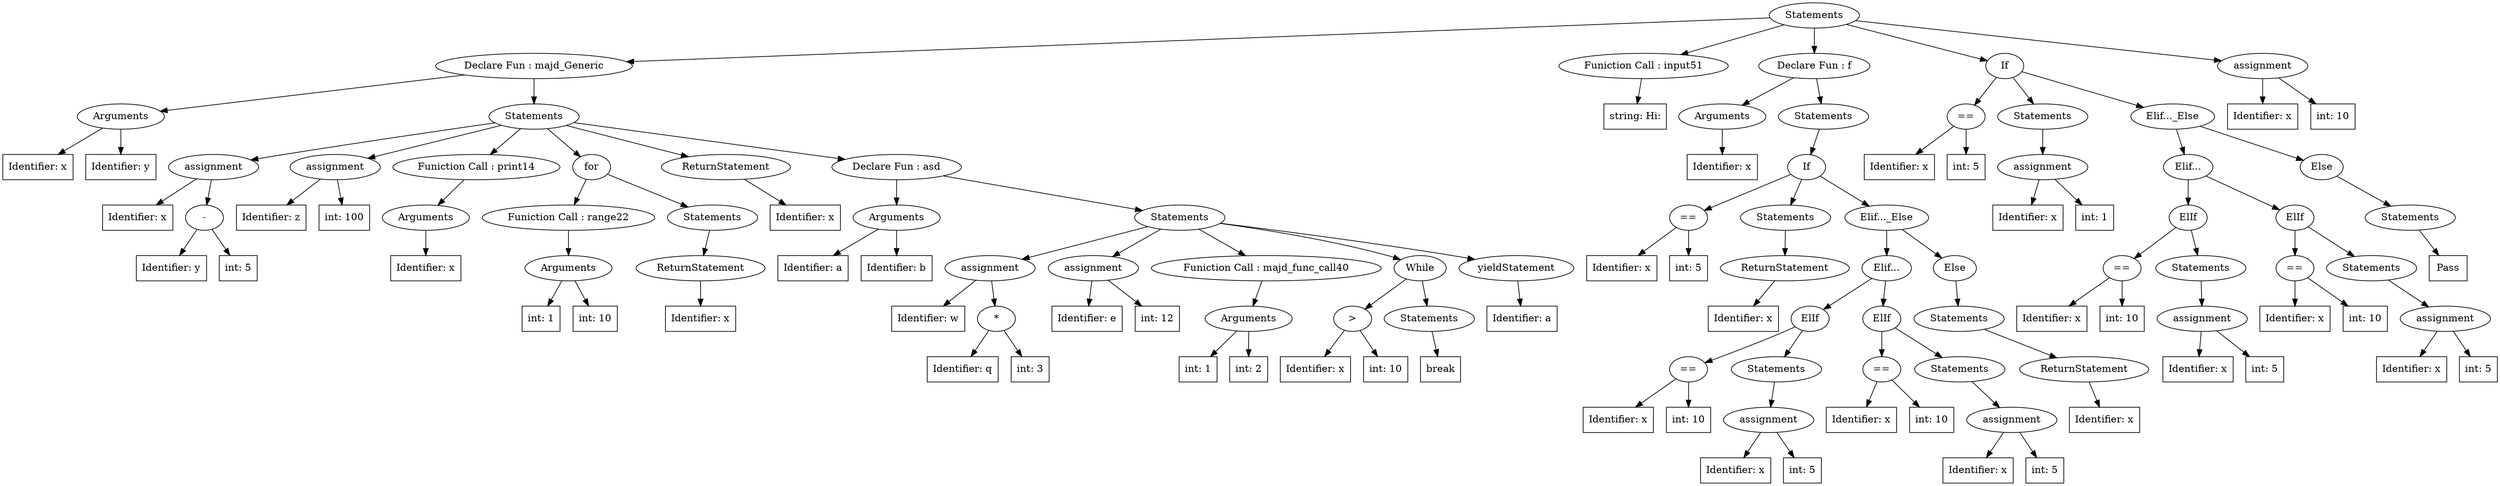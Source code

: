 digraph G {
	root [label="Statements"]
	root -> majd_Generic;
	majd_Generic [label="Declare Fun : majd_Generic"]
	majd_Generic -> arg1;
	arg1 [label="Arguments"]
	arg1 -> iden0;
	iden0 [shape=box,label="Identifier: x"]
	arg1 -> iden2;
	iden2 [shape=box,label="Identifier: y"]
	majd_Generic -> stmt8;
	stmt8 [label="Statements"]
	stmt8 -> assignment6;
	assignment6 [label="assignment"]
	assignment6 -> iden7;
	iden7 [shape=box,label="Identifier: x"]
	assignment6 -> sub5;
	sub5 [label="-"]
	sub5 -> iden3;
	iden3 [shape=box,label="Identifier: y"]
	sub5 -> int4;
	int4 [shape=box,label="int: 5"]
	stmt8 -> assignment10;
	assignment10 [label="assignment"]
	assignment10 -> iden11;
	iden11 [shape=box,label="Identifier: z"]
	assignment10 -> int9;
	int9 [shape=box,label="int: 100"]
	stmt8 -> print14;
	print14 [label="Funiction Call : print14"]
	print14 -> arg13;
	arg13 [label="Arguments"]
	arg13 -> iden12;
	iden12 [shape=box,label="Identifier: x"]
	stmt8 -> for21;
	for21 [label="for"]
	for21 -> range22;
	range22 [label="Funiction Call : range22"]
	range22 -> arg17;
	arg17 [label="Arguments"]
	arg17 -> int15;
	int15 [shape=box,label="int: 1"]
	arg17 -> int16;
	int16 [shape=box,label="int: 10"]
	for21 -> stmt20;
	stmt20 [label="Statements"]
	stmt20 -> return18;
	return18 [label="ReturnStatement"]
	return18 -> iden19;
	iden19 [shape=box,label="Identifier: x"]
	stmt8 -> return23;
	return23 [label="ReturnStatement"]
	return23 -> iden24;
	iden24 [shape=box,label="Identifier: x"]
	stmt8 -> asd;
	asd [label="Declare Fun : asd"]
	asd -> arg26;
	arg26 [label="Arguments"]
	arg26 -> iden25;
	iden25 [shape=box,label="Identifier: a"]
	arg26 -> iden27;
	iden27 [shape=box,label="Identifier: b"]
	asd -> stmt33;
	stmt33 [label="Statements"]
	stmt33 -> assignment31;
	assignment31 [label="assignment"]
	assignment31 -> iden32;
	iden32 [shape=box,label="Identifier: w"]
	assignment31 -> multi30;
	multi30 [label="*"]
	multi30 -> iden28;
	iden28 [shape=box,label="Identifier: q"]
	multi30 -> int29;
	int29 [shape=box,label="int: 3"]
	stmt33 -> assignment35;
	assignment35 [label="assignment"]
	assignment35 -> iden36;
	iden36 [shape=box,label="Identifier: e"]
	assignment35 -> int34;
	int34 [shape=box,label="int: 12"]
	stmt33 -> majd_func_call40;
	majd_func_call40 [label="Funiction Call : majd_func_call40"]
	majd_func_call40 -> arg38;
	arg38 [label="Arguments"]
	arg38 -> int37;
	int37 [shape=box,label="int: 1"]
	arg38 -> int39;
	int39 [shape=box,label="int: 2"]
	stmt33 -> while46;
	while46 [label="While"]
	while46 -> gt42;
	gt42 [label=">"]
	gt42 -> iden43;
	iden43 [shape=box,label="Identifier: x"]
	gt42 -> int41;
	int41 [shape=box,label="int: 10"]
	while46 -> stmt45;
	stmt45 [label="Statements"]
	stmt45 -> break44;
	break44 [shape=box,label="break"]
	stmt33 -> yield47;
	yield47 [label="yieldStatement"]
	yield47 -> iden48;
	iden48 [shape=box,label="Identifier: a"]
	root -> input51;
	input51 [label="Funiction Call : input51"]
	input51 -> string52;
	string52 [shape=box,label="string: Hi:"]
	root -> f;
	f [label="Declare Fun : f"]
	f -> arg54;
	arg54 [label="Arguments"]
	arg54 -> iden53;
	iden53 [shape=box,label="Identifier: x"]
	f -> stmt84;
	stmt84 [label="Statements"]
	stmt84 -> if83;
	if83 [label="If"]
	if83 -> equal56;
	equal56 [label="=="]
	equal56 -> iden57;
	iden57 [shape=box,label="Identifier: x"]
	equal56 -> int55;
	int55 [shape=box,label="int: 5"]
	if83 -> stmt60;
	stmt60 [label="Statements"]
	stmt60 -> return58;
	return58 [label="ReturnStatement"]
	return58 -> iden59;
	iden59 [shape=box,label="Identifier: x"]
	if83 -> block82;
	block82 [label="Elif..._Else"]
	block82 -> block69;
	block69 [label="Elif..."]
	block69 -> elif68;
	elif68 [label="ElIf"]
	elif68 -> equal62;
	equal62 [label="=="]
	equal62 -> iden63;
	iden63 [shape=box,label="Identifier: x"]
	equal62 -> int61;
	int61 [shape=box,label="int: 10"]
	elif68 -> stmt67;
	stmt67 [label="Statements"]
	stmt67 -> assignment65;
	assignment65 [label="assignment"]
	assignment65 -> iden66;
	iden66 [shape=box,label="Identifier: x"]
	assignment65 -> int64;
	int64 [shape=box,label="int: 5"]
	block69 -> elif77;
	elif77 [label="ElIf"]
	elif77 -> equal71;
	equal71 [label="=="]
	equal71 -> iden72;
	iden72 [shape=box,label="Identifier: x"]
	equal71 -> int70;
	int70 [shape=box,label="int: 10"]
	elif77 -> stmt76;
	stmt76 [label="Statements"]
	stmt76 -> assignment74;
	assignment74 [label="assignment"]
	assignment74 -> iden75;
	iden75 [shape=box,label="Identifier: x"]
	assignment74 -> int73;
	int73 [shape=box,label="int: 5"]
	block82 -> else81;
	else81 [label="Else"]
	else81 -> stmt80;
	stmt80 [label="Statements"]
	stmt80 -> return78;
	return78 [label="ReturnStatement"]
	return78 -> iden79;
	iden79 [shape=box,label="Identifier: x"]
	root -> if114;
	if114 [label="If"]
	if114 -> equal87;
	equal87 [label="=="]
	equal87 -> iden88;
	iden88 [shape=box,label="Identifier: x"]
	equal87 -> int86;
	int86 [shape=box,label="int: 5"]
	if114 -> stmt92;
	stmt92 [label="Statements"]
	stmt92 -> assignment90;
	assignment90 [label="assignment"]
	assignment90 -> iden91;
	iden91 [shape=box,label="Identifier: x"]
	assignment90 -> int89;
	int89 [shape=box,label="int: 1"]
	if114 -> block113;
	block113 [label="Elif..._Else"]
	block113 -> block101;
	block101 [label="Elif..."]
	block101 -> elif100;
	elif100 [label="ElIf"]
	elif100 -> equal94;
	equal94 [label="=="]
	equal94 -> iden95;
	iden95 [shape=box,label="Identifier: x"]
	equal94 -> int93;
	int93 [shape=box,label="int: 10"]
	elif100 -> stmt99;
	stmt99 [label="Statements"]
	stmt99 -> assignment97;
	assignment97 [label="assignment"]
	assignment97 -> iden98;
	iden98 [shape=box,label="Identifier: x"]
	assignment97 -> int96;
	int96 [shape=box,label="int: 5"]
	block101 -> elif109;
	elif109 [label="ElIf"]
	elif109 -> equal103;
	equal103 [label="=="]
	equal103 -> iden104;
	iden104 [shape=box,label="Identifier: x"]
	equal103 -> int102;
	int102 [shape=box,label="int: 10"]
	elif109 -> stmt108;
	stmt108 [label="Statements"]
	stmt108 -> assignment106;
	assignment106 [label="assignment"]
	assignment106 -> iden107;
	iden107 [shape=box,label="Identifier: x"]
	assignment106 -> int105;
	int105 [shape=box,label="int: 5"]
	block113 -> else112;
	else112 [label="Else"]
	else112 -> stmt111;
	stmt111 [label="Statements"]
	stmt111 -> pass110;
	pass110 [shape=box,label="Pass"]
	root -> assignment116;
	assignment116 [label="assignment"]
	assignment116 -> iden117;
	iden117 [shape=box,label="Identifier: x"]
	assignment116 -> int115;
	int115 [shape=box,label="int: 10"]
}

